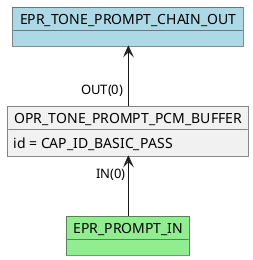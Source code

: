 @startuml

        object OPR_TONE_PROMPT_PCM_BUFFER
        OPR_TONE_PROMPT_PCM_BUFFER : id = CAP_ID_BASIC_PASS
        object EPR_PROMPT_IN #lightgreen
        OPR_TONE_PROMPT_PCM_BUFFER "IN(0)" <-- EPR_PROMPT_IN
        object EPR_TONE_PROMPT_CHAIN_OUT #lightblue
        EPR_TONE_PROMPT_CHAIN_OUT <-- "OUT(0)" OPR_TONE_PROMPT_PCM_BUFFER
    @enduml
